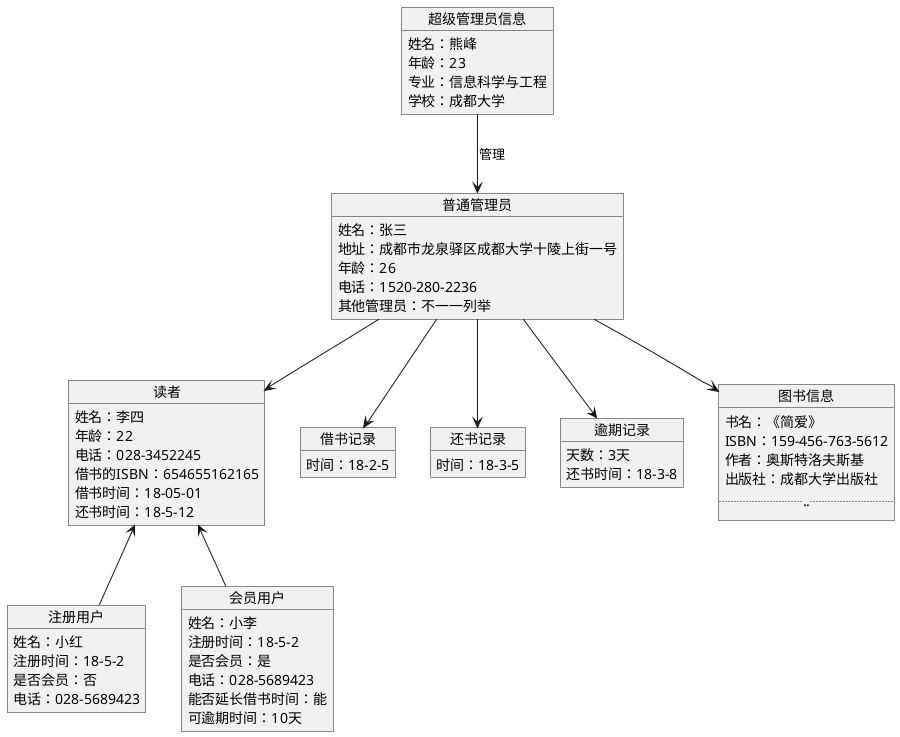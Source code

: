 @startuml
object 超级管理员信息{
    姓名：熊峰
    年龄：23
    专业：信息科学与工程
    学校：成都大学
}
object 普通管理员{
    姓名：张三
    地址：成都市龙泉驿区成都大学十陵上街一号
    年龄：26
    电话：1520-280-2236
    其他管理员：不一一列举
}
object 读者{
    姓名：李四
    年龄：22
    电话：028-3452245
    借书的ISBN：654655162165
    借书时间：18-05-01
    还书时间：18-5-12
}
object 注册用户{
    姓名：小红
    注册时间：18-5-2
    是否会员：否
    电话：028-5689423
}
object 会员用户{
    姓名：小李
    注册时间：18-5-2
    是否会员：是
    电话：028-5689423
    能否延长借书时间：能
    可逾期时间：10天
}
object 借书记录{
    时间：18-2-5
}
object 还书记录{
    时间：18-3-5
}
object 逾期记录{
    天数：3天
    还书时间：18-3-8
}
object 图书信息{
    书名：《简爱》
    ISBN：159-456-763-5612
    作者：奥斯特洛夫斯基
    出版社：成都大学出版社
    ......
}
超级管理员信息 -->普通管理员:管理
普通管理员 --> 图书信息
普通管理员 --> 借书记录
普通管理员 --> 还书记录
普通管理员 --> 逾期记录
普通管理员 --> 读者

读者<-- 注册用户
读者<-- 会员用户
@enduml